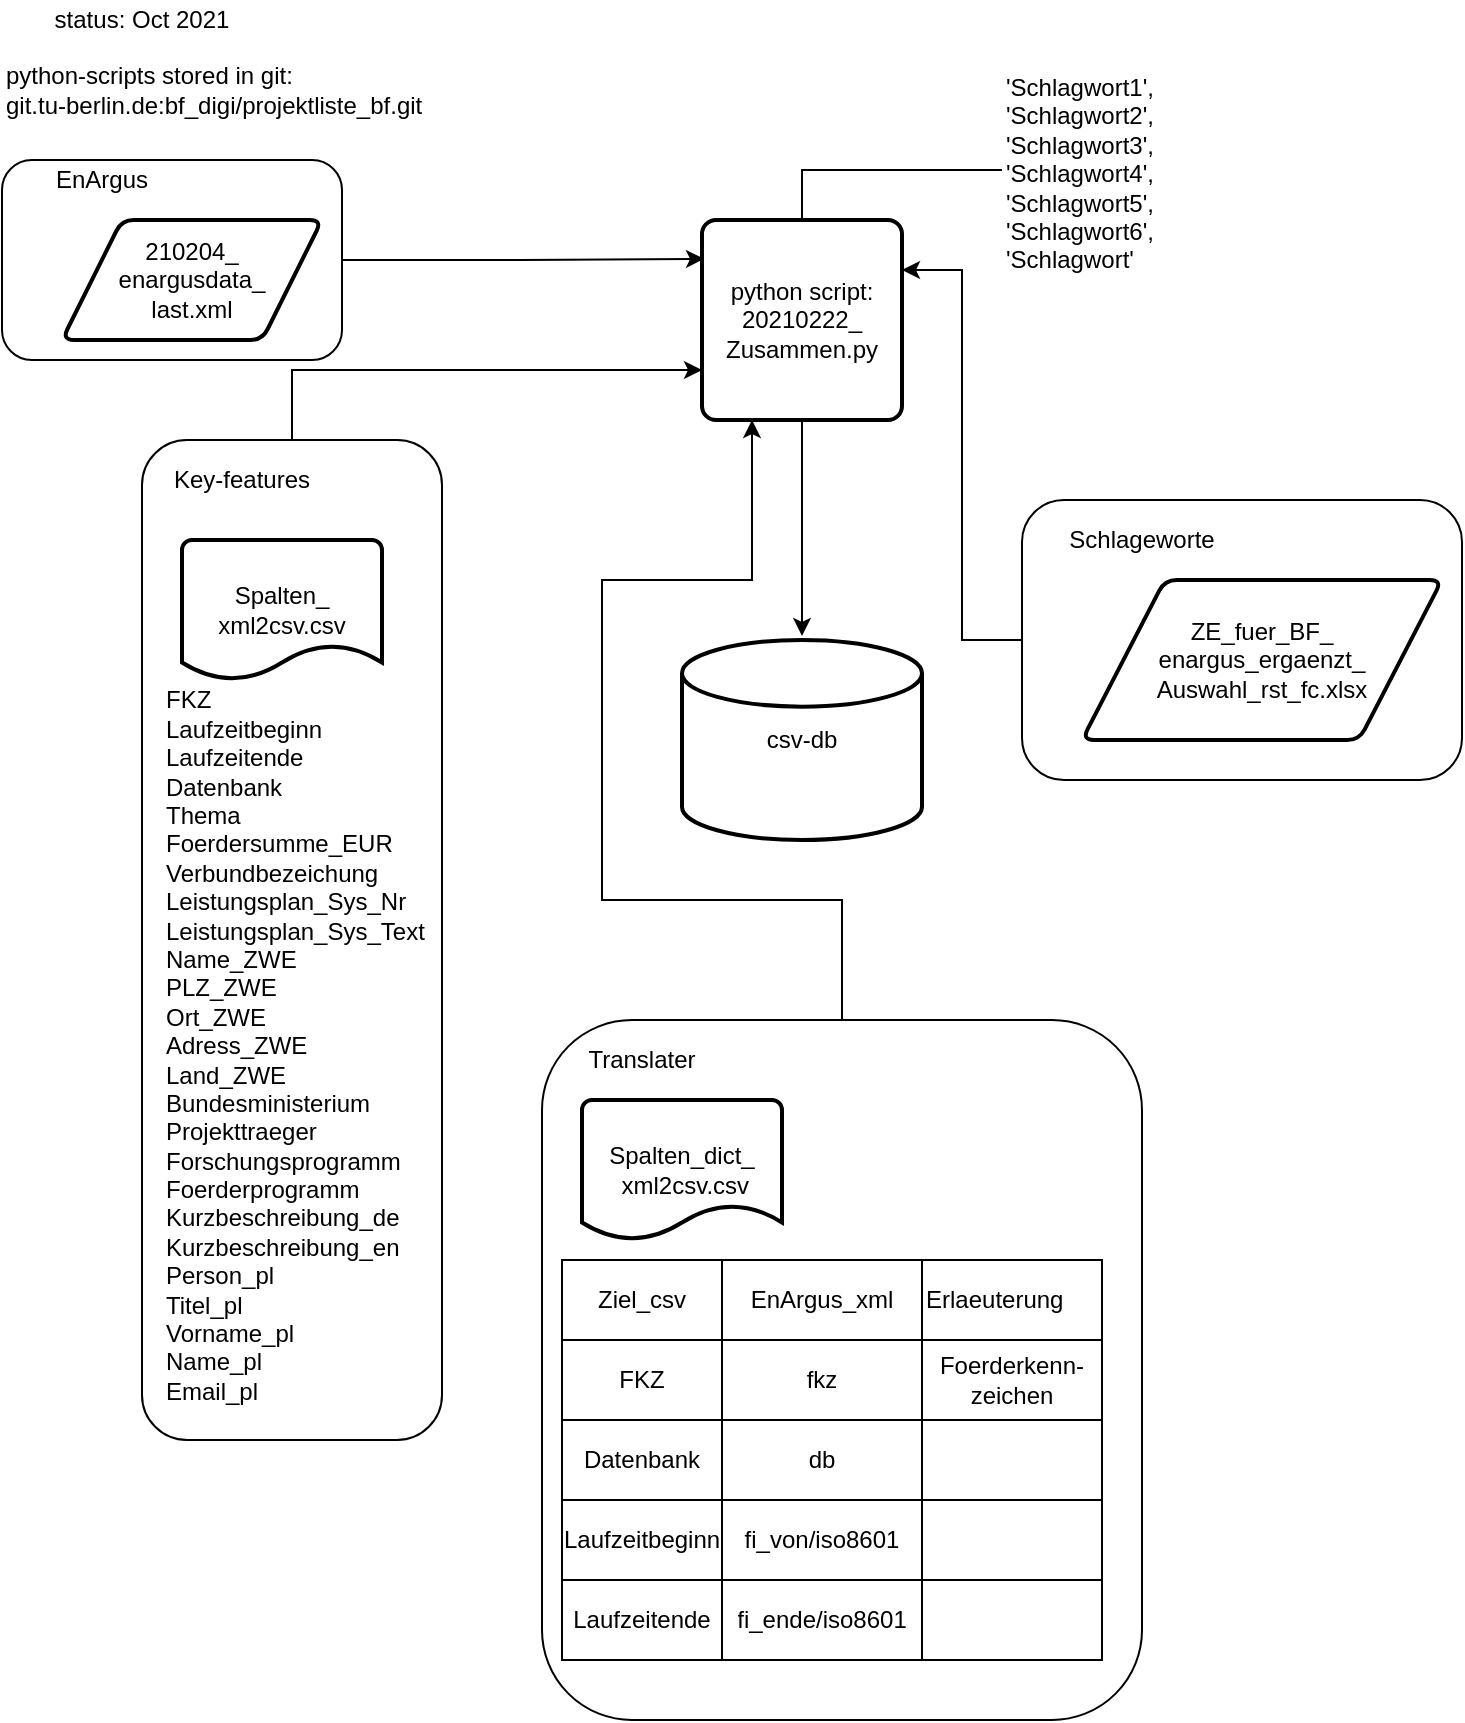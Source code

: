 <mxfile version="14.6.13" type="device" pages="2"><diagram id="C5RBs43oDa-KdzZeNtuy" name="csv-db"><mxGraphModel dx="1673" dy="992" grid="1" gridSize="10" guides="1" tooltips="1" connect="1" arrows="1" fold="1" page="1" pageScale="1" pageWidth="827" pageHeight="1169" math="0" shadow="0"><root><mxCell id="WIyWlLk6GJQsqaUBKTNV-0"/><mxCell id="WIyWlLk6GJQsqaUBKTNV-1" parent="WIyWlLk6GJQsqaUBKTNV-0"/><mxCell id="pImW_MaAxfmU6YB3RhoX-46" style="edgeStyle=orthogonalEdgeStyle;rounded=0;orthogonalLoop=1;jettySize=auto;html=1;exitX=1;exitY=0.5;exitDx=0;exitDy=0;entryX=0.01;entryY=0.194;entryDx=0;entryDy=0;entryPerimeter=0;" edge="1" parent="WIyWlLk6GJQsqaUBKTNV-1" source="pImW_MaAxfmU6YB3RhoX-44" target="pImW_MaAxfmU6YB3RhoX-5"><mxGeometry relative="1" as="geometry"/></mxCell><mxCell id="pImW_MaAxfmU6YB3RhoX-44" value="" style="rounded=1;whiteSpace=wrap;html=1;" vertex="1" parent="WIyWlLk6GJQsqaUBKTNV-1"><mxGeometry x="10" y="90" width="170" height="100" as="geometry"/></mxCell><mxCell id="pImW_MaAxfmU6YB3RhoX-9" value="" style="rounded=1;whiteSpace=wrap;html=1;" vertex="1" parent="WIyWlLk6GJQsqaUBKTNV-1"><mxGeometry x="80" y="230" width="150" height="500" as="geometry"/></mxCell><mxCell id="pImW_MaAxfmU6YB3RhoX-0" value="csv-db" style="strokeWidth=2;html=1;shape=mxgraph.flowchart.database;whiteSpace=wrap;" vertex="1" parent="WIyWlLk6GJQsqaUBKTNV-1"><mxGeometry x="350" y="330" width="120" height="100" as="geometry"/></mxCell><mxCell id="pImW_MaAxfmU6YB3RhoX-1" value="210204_ &lt;br&gt;enargusdata_&lt;br&gt;last.xml" style="shape=parallelogram;html=1;strokeWidth=2;perimeter=parallelogramPerimeter;whiteSpace=wrap;rounded=1;arcSize=12;size=0.23;" vertex="1" parent="WIyWlLk6GJQsqaUBKTNV-1"><mxGeometry x="40" y="120" width="130" height="60" as="geometry"/></mxCell><mxCell id="pImW_MaAxfmU6YB3RhoX-4" value="status: Oct 2021" style="text;html=1;strokeColor=none;fillColor=none;align=center;verticalAlign=middle;whiteSpace=wrap;rounded=0;" vertex="1" parent="WIyWlLk6GJQsqaUBKTNV-1"><mxGeometry x="30" y="10" width="100" height="20" as="geometry"/></mxCell><mxCell id="pImW_MaAxfmU6YB3RhoX-6" style="edgeStyle=orthogonalEdgeStyle;rounded=0;orthogonalLoop=1;jettySize=auto;html=1;exitX=0.5;exitY=1;exitDx=0;exitDy=0;" edge="1" parent="WIyWlLk6GJQsqaUBKTNV-1" source="pImW_MaAxfmU6YB3RhoX-5"><mxGeometry relative="1" as="geometry"><mxPoint x="410" y="328" as="targetPoint"/></mxGeometry></mxCell><mxCell id="pImW_MaAxfmU6YB3RhoX-5" value="python script: 20210222_ Zusammen.py" style="rounded=1;whiteSpace=wrap;html=1;absoluteArcSize=1;arcSize=14;strokeWidth=2;" vertex="1" parent="WIyWlLk6GJQsqaUBKTNV-1"><mxGeometry x="360" y="120" width="100" height="100" as="geometry"/></mxCell><mxCell id="pImW_MaAxfmU6YB3RhoX-7" value="&lt;div&gt;FKZ&lt;/div&gt;&lt;div&gt;Laufzeitbeginn&lt;/div&gt;&lt;div&gt;Laufzeitende&lt;/div&gt;&lt;div&gt;Datenbank&lt;/div&gt;&lt;div&gt;Thema&lt;/div&gt;&lt;div&gt;Foerdersumme_EUR&lt;/div&gt;&lt;div&gt;Verbundbezeichung&lt;/div&gt;&lt;div&gt;Leistungsplan_Sys_Nr&lt;/div&gt;&lt;div&gt;Leistungsplan_Sys_Text&lt;/div&gt;&lt;div&gt;Name_ZWE&lt;/div&gt;&lt;div&gt;PLZ_ZWE&lt;/div&gt;&lt;div&gt;Ort_ZWE&lt;/div&gt;&lt;div&gt;Adress_ZWE&lt;/div&gt;&lt;div&gt;Land_ZWE&lt;/div&gt;&lt;div&gt;Bundesministerium&lt;/div&gt;&lt;div&gt;Projekttraeger&lt;/div&gt;&lt;div&gt;Forschungsprogramm&lt;/div&gt;&lt;div&gt;Foerderprogramm&lt;/div&gt;&lt;div&gt;Kurzbeschreibung_de&lt;/div&gt;&lt;div&gt;Kurzbeschreibung_en&lt;/div&gt;&lt;div&gt;Person_pl&lt;/div&gt;&lt;div&gt;Titel_pl&lt;/div&gt;&lt;div&gt;Vorname_pl&lt;/div&gt;&lt;div&gt;Name_pl&lt;/div&gt;&lt;div&gt;Email_pl&lt;/div&gt;&lt;div&gt;&lt;br&gt;&lt;/div&gt;" style="text;html=1;strokeColor=none;fillColor=none;align=left;verticalAlign=middle;whiteSpace=wrap;rounded=0;" vertex="1" parent="WIyWlLk6GJQsqaUBKTNV-1"><mxGeometry x="90" y="350" width="140" height="380" as="geometry"/></mxCell><mxCell id="pImW_MaAxfmU6YB3RhoX-8" value="python-scripts stored in git: &lt;br&gt;git.tu-berlin.de:bf_digi/projektliste_bf.git&amp;nbsp;" style="text;html=1;align=left;verticalAlign=middle;resizable=0;points=[];autosize=1;strokeColor=none;" vertex="1" parent="WIyWlLk6GJQsqaUBKTNV-1"><mxGeometry x="10" y="40" width="230" height="30" as="geometry"/></mxCell><mxCell id="pImW_MaAxfmU6YB3RhoX-10" style="edgeStyle=orthogonalEdgeStyle;rounded=0;orthogonalLoop=1;jettySize=auto;html=1;exitX=0.5;exitY=0;exitDx=0;exitDy=0;entryX=0;entryY=0.75;entryDx=0;entryDy=0;" edge="1" parent="WIyWlLk6GJQsqaUBKTNV-1" source="pImW_MaAxfmU6YB3RhoX-9" target="pImW_MaAxfmU6YB3RhoX-5"><mxGeometry relative="1" as="geometry"/></mxCell><mxCell id="pImW_MaAxfmU6YB3RhoX-11" value="Key-features" style="text;html=1;strokeColor=none;fillColor=none;align=center;verticalAlign=middle;whiteSpace=wrap;rounded=0;" vertex="1" parent="WIyWlLk6GJQsqaUBKTNV-1"><mxGeometry x="90" y="240" width="80" height="20" as="geometry"/></mxCell><mxCell id="pImW_MaAxfmU6YB3RhoX-42" style="edgeStyle=orthogonalEdgeStyle;rounded=0;orthogonalLoop=1;jettySize=auto;html=1;exitX=0.5;exitY=0;exitDx=0;exitDy=0;entryX=0.25;entryY=1;entryDx=0;entryDy=0;" edge="1" parent="WIyWlLk6GJQsqaUBKTNV-1" source="pImW_MaAxfmU6YB3RhoX-13" target="pImW_MaAxfmU6YB3RhoX-5"><mxGeometry relative="1" as="geometry"><Array as="points"><mxPoint x="430" y="460"/><mxPoint x="310" y="460"/><mxPoint x="310" y="300"/><mxPoint x="385" y="300"/></Array></mxGeometry></mxCell><mxCell id="pImW_MaAxfmU6YB3RhoX-13" value="" style="rounded=1;whiteSpace=wrap;html=1;" vertex="1" parent="WIyWlLk6GJQsqaUBKTNV-1"><mxGeometry x="280" y="520" width="300" height="350" as="geometry"/></mxCell><mxCell id="pImW_MaAxfmU6YB3RhoX-15" value="Translater" style="text;html=1;strokeColor=none;fillColor=none;align=center;verticalAlign=middle;whiteSpace=wrap;rounded=0;" vertex="1" parent="WIyWlLk6GJQsqaUBKTNV-1"><mxGeometry x="290" y="530" width="80" height="20" as="geometry"/></mxCell><mxCell id="pImW_MaAxfmU6YB3RhoX-17" value="" style="shape=table;html=1;whiteSpace=wrap;startSize=0;container=1;collapsible=0;childLayout=tableLayout;" vertex="1" parent="WIyWlLk6GJQsqaUBKTNV-1"><mxGeometry x="290" y="640" width="270" height="200" as="geometry"/></mxCell><mxCell id="pImW_MaAxfmU6YB3RhoX-18" value="" style="shape=partialRectangle;html=1;whiteSpace=wrap;collapsible=0;dropTarget=0;pointerEvents=0;fillColor=none;top=0;left=0;bottom=0;right=0;points=[[0,0.5],[1,0.5]];portConstraint=eastwest;" vertex="1" parent="pImW_MaAxfmU6YB3RhoX-17"><mxGeometry width="270" height="40" as="geometry"/></mxCell><mxCell id="pImW_MaAxfmU6YB3RhoX-19" value="Ziel_csv" style="shape=partialRectangle;html=1;whiteSpace=wrap;connectable=0;overflow=hidden;fillColor=none;top=0;left=0;bottom=0;right=0;" vertex="1" parent="pImW_MaAxfmU6YB3RhoX-18"><mxGeometry width="80" height="40" as="geometry"/></mxCell><mxCell id="pImW_MaAxfmU6YB3RhoX-20" value="EnArgus_xml" style="shape=partialRectangle;html=1;whiteSpace=wrap;connectable=0;overflow=hidden;fillColor=none;top=0;left=0;bottom=0;right=0;" vertex="1" parent="pImW_MaAxfmU6YB3RhoX-18"><mxGeometry x="80" width="100" height="40" as="geometry"/></mxCell><mxCell id="pImW_MaAxfmU6YB3RhoX-21" value="&lt;table cellspacing=&quot;0&quot; border=&quot;0&quot; style=&quot;font-family: &amp;#34;liberation sans&amp;#34;&quot;&gt;&lt;colgroup width=&quot;318&quot;&gt;&lt;/colgroup&gt;&lt;tbody&gt;&lt;tr&gt;&lt;td height=&quot;17&quot; align=&quot;left&quot;&gt;&lt;font style=&quot;font-size: 12px&quot;&gt;Erlaeuterung&lt;/font&gt;&lt;/td&gt;&lt;/tr&gt;&lt;/tbody&gt;&lt;/table&gt;" style="shape=partialRectangle;html=1;whiteSpace=wrap;connectable=0;overflow=hidden;fillColor=none;top=0;left=0;bottom=0;right=0;" vertex="1" parent="pImW_MaAxfmU6YB3RhoX-18"><mxGeometry x="180" width="90" height="40" as="geometry"/></mxCell><mxCell id="pImW_MaAxfmU6YB3RhoX-23" value="" style="shape=partialRectangle;html=1;whiteSpace=wrap;collapsible=0;dropTarget=0;pointerEvents=0;fillColor=none;top=0;left=0;bottom=0;right=0;points=[[0,0.5],[1,0.5]];portConstraint=eastwest;" vertex="1" parent="pImW_MaAxfmU6YB3RhoX-17"><mxGeometry y="40" width="270" height="40" as="geometry"/></mxCell><mxCell id="pImW_MaAxfmU6YB3RhoX-24" value="FKZ" style="shape=partialRectangle;html=1;whiteSpace=wrap;connectable=0;overflow=hidden;fillColor=none;top=0;left=0;bottom=0;right=0;" vertex="1" parent="pImW_MaAxfmU6YB3RhoX-23"><mxGeometry width="80" height="40" as="geometry"/></mxCell><mxCell id="pImW_MaAxfmU6YB3RhoX-25" value="fkz" style="shape=partialRectangle;html=1;whiteSpace=wrap;connectable=0;overflow=hidden;fillColor=none;top=0;left=0;bottom=0;right=0;" vertex="1" parent="pImW_MaAxfmU6YB3RhoX-23"><mxGeometry x="80" width="100" height="40" as="geometry"/></mxCell><mxCell id="pImW_MaAxfmU6YB3RhoX-26" value="Foerderkenn-zeichen" style="shape=partialRectangle;html=1;whiteSpace=wrap;connectable=0;overflow=hidden;fillColor=none;top=0;left=0;bottom=0;right=0;" vertex="1" parent="pImW_MaAxfmU6YB3RhoX-23"><mxGeometry x="180" width="90" height="40" as="geometry"/></mxCell><mxCell id="pImW_MaAxfmU6YB3RhoX-28" value="" style="shape=partialRectangle;html=1;whiteSpace=wrap;collapsible=0;dropTarget=0;pointerEvents=0;fillColor=none;top=0;left=0;bottom=0;right=0;points=[[0,0.5],[1,0.5]];portConstraint=eastwest;" vertex="1" parent="pImW_MaAxfmU6YB3RhoX-17"><mxGeometry y="80" width="270" height="40" as="geometry"/></mxCell><mxCell id="pImW_MaAxfmU6YB3RhoX-29" value="Datenbank" style="shape=partialRectangle;html=1;whiteSpace=wrap;connectable=0;overflow=hidden;fillColor=none;top=0;left=0;bottom=0;right=0;" vertex="1" parent="pImW_MaAxfmU6YB3RhoX-28"><mxGeometry width="80" height="40" as="geometry"/></mxCell><mxCell id="pImW_MaAxfmU6YB3RhoX-30" value="db" style="shape=partialRectangle;html=1;whiteSpace=wrap;connectable=0;overflow=hidden;fillColor=none;top=0;left=0;bottom=0;right=0;" vertex="1" parent="pImW_MaAxfmU6YB3RhoX-28"><mxGeometry x="80" width="100" height="40" as="geometry"/></mxCell><mxCell id="pImW_MaAxfmU6YB3RhoX-31" value="" style="shape=partialRectangle;html=1;whiteSpace=wrap;connectable=0;overflow=hidden;fillColor=none;top=0;left=0;bottom=0;right=0;" vertex="1" parent="pImW_MaAxfmU6YB3RhoX-28"><mxGeometry x="180" width="90" height="40" as="geometry"/></mxCell><mxCell id="pImW_MaAxfmU6YB3RhoX-33" value="" style="shape=partialRectangle;html=1;whiteSpace=wrap;collapsible=0;dropTarget=0;pointerEvents=0;fillColor=none;top=0;left=0;bottom=0;right=0;points=[[0,0.5],[1,0.5]];portConstraint=eastwest;" vertex="1" parent="pImW_MaAxfmU6YB3RhoX-17"><mxGeometry y="120" width="270" height="40" as="geometry"/></mxCell><mxCell id="pImW_MaAxfmU6YB3RhoX-34" value="Laufzeitbeginn" style="shape=partialRectangle;html=1;whiteSpace=wrap;connectable=0;overflow=hidden;fillColor=none;top=0;left=0;bottom=0;right=0;" vertex="1" parent="pImW_MaAxfmU6YB3RhoX-33"><mxGeometry width="80" height="40" as="geometry"/></mxCell><mxCell id="pImW_MaAxfmU6YB3RhoX-35" value="fi_von/iso8601" style="shape=partialRectangle;html=1;whiteSpace=wrap;connectable=0;overflow=hidden;fillColor=none;top=0;left=0;bottom=0;right=0;" vertex="1" parent="pImW_MaAxfmU6YB3RhoX-33"><mxGeometry x="80" width="100" height="40" as="geometry"/></mxCell><mxCell id="pImW_MaAxfmU6YB3RhoX-36" value="" style="shape=partialRectangle;html=1;whiteSpace=wrap;connectable=0;overflow=hidden;fillColor=none;top=0;left=0;bottom=0;right=0;" vertex="1" parent="pImW_MaAxfmU6YB3RhoX-33"><mxGeometry x="180" width="90" height="40" as="geometry"/></mxCell><mxCell id="pImW_MaAxfmU6YB3RhoX-38" style="shape=partialRectangle;html=1;whiteSpace=wrap;collapsible=0;dropTarget=0;pointerEvents=0;fillColor=none;top=0;left=0;bottom=0;right=0;points=[[0,0.5],[1,0.5]];portConstraint=eastwest;" vertex="1" parent="pImW_MaAxfmU6YB3RhoX-17"><mxGeometry y="160" width="270" height="40" as="geometry"/></mxCell><mxCell id="pImW_MaAxfmU6YB3RhoX-39" value="Laufzeitende" style="shape=partialRectangle;html=1;whiteSpace=wrap;connectable=0;overflow=hidden;fillColor=none;top=0;left=0;bottom=0;right=0;" vertex="1" parent="pImW_MaAxfmU6YB3RhoX-38"><mxGeometry width="80" height="40" as="geometry"/></mxCell><mxCell id="pImW_MaAxfmU6YB3RhoX-40" value="fi_ende/iso8601" style="shape=partialRectangle;html=1;whiteSpace=wrap;connectable=0;overflow=hidden;fillColor=none;top=0;left=0;bottom=0;right=0;" vertex="1" parent="pImW_MaAxfmU6YB3RhoX-38"><mxGeometry x="80" width="100" height="40" as="geometry"/></mxCell><mxCell id="pImW_MaAxfmU6YB3RhoX-41" style="shape=partialRectangle;html=1;whiteSpace=wrap;connectable=0;overflow=hidden;fillColor=none;top=0;left=0;bottom=0;right=0;" vertex="1" parent="pImW_MaAxfmU6YB3RhoX-38"><mxGeometry x="180" width="90" height="40" as="geometry"/></mxCell><mxCell id="pImW_MaAxfmU6YB3RhoX-45" value="EnArgus" style="text;html=1;strokeColor=none;fillColor=none;align=center;verticalAlign=middle;whiteSpace=wrap;rounded=0;" vertex="1" parent="WIyWlLk6GJQsqaUBKTNV-1"><mxGeometry x="20" y="90" width="80" height="20" as="geometry"/></mxCell><mxCell id="pImW_MaAxfmU6YB3RhoX-50" style="edgeStyle=orthogonalEdgeStyle;rounded=0;orthogonalLoop=1;jettySize=auto;html=1;entryX=1;entryY=0.25;entryDx=0;entryDy=0;exitX=0;exitY=0.5;exitDx=0;exitDy=0;" edge="1" parent="WIyWlLk6GJQsqaUBKTNV-1" source="pImW_MaAxfmU6YB3RhoX-47" target="pImW_MaAxfmU6YB3RhoX-5"><mxGeometry relative="1" as="geometry"><mxPoint x="516" y="330" as="sourcePoint"/></mxGeometry></mxCell><mxCell id="pImW_MaAxfmU6YB3RhoX-47" value="" style="rounded=1;whiteSpace=wrap;html=1;" vertex="1" parent="WIyWlLk6GJQsqaUBKTNV-1"><mxGeometry x="520" y="260" width="220" height="140" as="geometry"/></mxCell><mxCell id="pImW_MaAxfmU6YB3RhoX-48" value="ZE_fuer_BF_&lt;br&gt;enargus_ergaenzt_&lt;br&gt;Auswahl_rst_fc.xlsx" style="shape=parallelogram;html=1;strokeWidth=2;perimeter=parallelogramPerimeter;whiteSpace=wrap;rounded=1;arcSize=12;size=0.23;" vertex="1" parent="WIyWlLk6GJQsqaUBKTNV-1"><mxGeometry x="550" y="300" width="180" height="80" as="geometry"/></mxCell><mxCell id="pImW_MaAxfmU6YB3RhoX-49" value="Schlageworte" style="text;html=1;strokeColor=none;fillColor=none;align=center;verticalAlign=middle;whiteSpace=wrap;rounded=0;" vertex="1" parent="WIyWlLk6GJQsqaUBKTNV-1"><mxGeometry x="540" y="270" width="80" height="20" as="geometry"/></mxCell><mxCell id="pImW_MaAxfmU6YB3RhoX-51" value="&lt;span&gt;Spalten_ xml2csv.csv&lt;/span&gt;" style="strokeWidth=2;html=1;shape=mxgraph.flowchart.document2;whiteSpace=wrap;size=0.25;" vertex="1" parent="WIyWlLk6GJQsqaUBKTNV-1"><mxGeometry x="100" y="280" width="100" height="70" as="geometry"/></mxCell><mxCell id="pImW_MaAxfmU6YB3RhoX-55" style="edgeStyle=orthogonalEdgeStyle;rounded=0;orthogonalLoop=1;jettySize=auto;html=1;entryX=0.5;entryY=0;entryDx=0;entryDy=0;endArrow=none;endFill=0;" edge="1" parent="WIyWlLk6GJQsqaUBKTNV-1" source="pImW_MaAxfmU6YB3RhoX-52" target="pImW_MaAxfmU6YB3RhoX-5"><mxGeometry relative="1" as="geometry"/></mxCell><mxCell id="pImW_MaAxfmU6YB3RhoX-52" value="'Schlagwort1', 'Schlagwort2', 'Schlagwort3', 'Schlagwort4',&lt;br&gt;'Schlagwort5', 'Schlagwort6', 'Schlagwort'" style="text;whiteSpace=wrap;html=1;align=left;" vertex="1" parent="WIyWlLk6GJQsqaUBKTNV-1"><mxGeometry x="510" y="40" width="80" height="110" as="geometry"/></mxCell><mxCell id="pImW_MaAxfmU6YB3RhoX-56" value="Spalten_dict_&lt;br&gt;&amp;nbsp;xml2csv.csv" style="strokeWidth=2;html=1;shape=mxgraph.flowchart.document2;whiteSpace=wrap;size=0.25;" vertex="1" parent="WIyWlLk6GJQsqaUBKTNV-1"><mxGeometry x="300" y="560" width="100" height="70" as="geometry"/></mxCell></root></mxGraphModel></diagram><diagram name="postgreSQL_projected" id="cHUC4dEwtpoNETkzro0J"><mxGraphModel dx="2370" dy="1405" grid="1" gridSize="10" guides="1" tooltips="1" connect="1" arrows="1" fold="1" page="1" pageScale="1" pageWidth="827" pageHeight="1169" math="0" shadow="0"><root><mxCell id="FuvcScvXFGdWfQmv1VbF-0"/><mxCell id="FuvcScvXFGdWfQmv1VbF-1" parent="FuvcScvXFGdWfQmv1VbF-0"/><mxCell id="sTRhatD3fCXuA069SRcl-20" value="" style="rounded=1;whiteSpace=wrap;html=1;" vertex="1" parent="FuvcScvXFGdWfQmv1VbF-1"><mxGeometry x="20" y="890" width="550" height="610" as="geometry"/></mxCell><mxCell id="sTRhatD3fCXuA069SRcl-18" value="" style="rounded=1;whiteSpace=wrap;html=1;" vertex="1" parent="FuvcScvXFGdWfQmv1VbF-1"><mxGeometry x="587" y="110" width="230" height="490" as="geometry"/></mxCell><mxCell id="sTRhatD3fCXuA069SRcl-10" value="" style="rounded=1;whiteSpace=wrap;html=1;" vertex="1" parent="FuvcScvXFGdWfQmv1VbF-1"><mxGeometry x="20" y="50" width="510" height="770" as="geometry"/></mxCell><mxCell id="MOa5EkenyOagr-rxdLVi-2" value="" style="rounded=1;whiteSpace=wrap;html=1;" vertex="1" parent="FuvcScvXFGdWfQmv1VbF-1"><mxGeometry x="597" y="290" width="200" height="280" as="geometry"/></mxCell><mxCell id="FuvcScvXFGdWfQmv1VbF-5" value="postgres-db" style="strokeWidth=2;html=1;shape=mxgraph.flowchart.database;whiteSpace=wrap;" vertex="1" parent="FuvcScvXFGdWfQmv1VbF-1"><mxGeometry x="637" y="450" width="120" height="100" as="geometry"/></mxCell><mxCell id="FuvcScvXFGdWfQmv1VbF-7" value="status:&amp;nbsp; projected" style="text;html=1;strokeColor=none;fillColor=none;align=center;verticalAlign=middle;whiteSpace=wrap;rounded=0;" vertex="1" parent="FuvcScvXFGdWfQmv1VbF-1"><mxGeometry x="30" y="10" width="100" height="20" as="geometry"/></mxCell><mxCell id="sTRhatD3fCXuA069SRcl-14" style="edgeStyle=orthogonalEdgeStyle;rounded=0;orthogonalLoop=1;jettySize=auto;html=1;exitX=0.5;exitY=0;exitDx=0;exitDy=0;entryX=0.6;entryY=1.01;entryDx=0;entryDy=0;entryPerimeter=0;endArrow=classic;endFill=1;" edge="1" parent="FuvcScvXFGdWfQmv1VbF-1" source="FuvcScvXFGdWfQmv1VbF-15" target="MOa5EkenyOagr-rxdLVi-10"><mxGeometry relative="1" as="geometry"/></mxCell><mxCell id="FuvcScvXFGdWfQmv1VbF-15" value="" style="rounded=1;whiteSpace=wrap;html=1;" vertex="1" parent="FuvcScvXFGdWfQmv1VbF-1"><mxGeometry x="200" y="280" width="300" height="390" as="geometry"/></mxCell><mxCell id="FuvcScvXFGdWfQmv1VbF-16" value="translater" style="text;html=1;strokeColor=none;fillColor=none;align=center;verticalAlign=middle;whiteSpace=wrap;rounded=0;" vertex="1" parent="FuvcScvXFGdWfQmv1VbF-1"><mxGeometry x="210" y="290" width="80" height="20" as="geometry"/></mxCell><mxCell id="FuvcScvXFGdWfQmv1VbF-17" value="" style="shape=table;html=1;whiteSpace=wrap;startSize=0;container=1;collapsible=0;childLayout=tableLayout;" vertex="1" parent="FuvcScvXFGdWfQmv1VbF-1"><mxGeometry x="210" y="400" width="270" height="240" as="geometry"/></mxCell><mxCell id="FuvcScvXFGdWfQmv1VbF-18" value="" style="shape=partialRectangle;html=1;whiteSpace=wrap;collapsible=0;dropTarget=0;pointerEvents=0;fillColor=none;top=0;left=0;bottom=0;right=0;points=[[0,0.5],[1,0.5]];portConstraint=eastwest;" vertex="1" parent="FuvcScvXFGdWfQmv1VbF-17"><mxGeometry width="270" height="40" as="geometry"/></mxCell><mxCell id="FuvcScvXFGdWfQmv1VbF-19" value="results_csv" style="shape=partialRectangle;html=1;whiteSpace=wrap;connectable=0;overflow=hidden;fillColor=none;top=0;left=0;bottom=0;right=0;" vertex="1" parent="FuvcScvXFGdWfQmv1VbF-18"><mxGeometry width="80" height="40" as="geometry"/></mxCell><mxCell id="FuvcScvXFGdWfQmv1VbF-20" value="EnArgus_xml" style="shape=partialRectangle;html=1;whiteSpace=wrap;connectable=0;overflow=hidden;fillColor=none;top=0;left=0;bottom=0;right=0;" vertex="1" parent="FuvcScvXFGdWfQmv1VbF-18"><mxGeometry x="80" width="100" height="40" as="geometry"/></mxCell><mxCell id="FuvcScvXFGdWfQmv1VbF-21" value="&lt;table cellspacing=&quot;0&quot; border=&quot;0&quot; style=&quot;font-family: &amp;#34;liberation sans&amp;#34;&quot;&gt;&lt;colgroup width=&quot;318&quot;&gt;&lt;/colgroup&gt;&lt;tbody&gt;&lt;tr&gt;&lt;td height=&quot;17&quot; align=&quot;left&quot;&gt;&lt;font style=&quot;font-size: 12px&quot;&gt;Erlaeuterung&lt;/font&gt;&lt;/td&gt;&lt;/tr&gt;&lt;/tbody&gt;&lt;/table&gt;" style="shape=partialRectangle;html=1;whiteSpace=wrap;connectable=0;overflow=hidden;fillColor=none;top=0;left=0;bottom=0;right=0;" vertex="1" parent="FuvcScvXFGdWfQmv1VbF-18"><mxGeometry x="180" width="90" height="40" as="geometry"/></mxCell><mxCell id="FuvcScvXFGdWfQmv1VbF-22" value="" style="shape=partialRectangle;html=1;whiteSpace=wrap;collapsible=0;dropTarget=0;pointerEvents=0;fillColor=none;top=0;left=0;bottom=0;right=0;points=[[0,0.5],[1,0.5]];portConstraint=eastwest;" vertex="1" parent="FuvcScvXFGdWfQmv1VbF-17"><mxGeometry y="40" width="270" height="40" as="geometry"/></mxCell><mxCell id="FuvcScvXFGdWfQmv1VbF-23" value="FKZ" style="shape=partialRectangle;html=1;whiteSpace=wrap;connectable=0;overflow=hidden;fillColor=none;top=0;left=0;bottom=0;right=0;" vertex="1" parent="FuvcScvXFGdWfQmv1VbF-22"><mxGeometry width="80" height="40" as="geometry"/></mxCell><mxCell id="FuvcScvXFGdWfQmv1VbF-24" value="fkz" style="shape=partialRectangle;html=1;whiteSpace=wrap;connectable=0;overflow=hidden;fillColor=none;top=0;left=0;bottom=0;right=0;" vertex="1" parent="FuvcScvXFGdWfQmv1VbF-22"><mxGeometry x="80" width="100" height="40" as="geometry"/></mxCell><mxCell id="FuvcScvXFGdWfQmv1VbF-25" value="Foerderkenn-zeichen" style="shape=partialRectangle;html=1;whiteSpace=wrap;connectable=0;overflow=hidden;fillColor=none;top=0;left=0;bottom=0;right=0;" vertex="1" parent="FuvcScvXFGdWfQmv1VbF-22"><mxGeometry x="180" width="90" height="40" as="geometry"/></mxCell><mxCell id="FuvcScvXFGdWfQmv1VbF-26" value="" style="shape=partialRectangle;html=1;whiteSpace=wrap;collapsible=0;dropTarget=0;pointerEvents=0;fillColor=none;top=0;left=0;bottom=0;right=0;points=[[0,0.5],[1,0.5]];portConstraint=eastwest;" vertex="1" parent="FuvcScvXFGdWfQmv1VbF-17"><mxGeometry y="80" width="270" height="40" as="geometry"/></mxCell><mxCell id="FuvcScvXFGdWfQmv1VbF-27" value="Datenbank" style="shape=partialRectangle;html=1;whiteSpace=wrap;connectable=0;overflow=hidden;fillColor=none;top=0;left=0;bottom=0;right=0;" vertex="1" parent="FuvcScvXFGdWfQmv1VbF-26"><mxGeometry width="80" height="40" as="geometry"/></mxCell><mxCell id="FuvcScvXFGdWfQmv1VbF-28" value="db" style="shape=partialRectangle;html=1;whiteSpace=wrap;connectable=0;overflow=hidden;fillColor=none;top=0;left=0;bottom=0;right=0;" vertex="1" parent="FuvcScvXFGdWfQmv1VbF-26"><mxGeometry x="80" width="100" height="40" as="geometry"/></mxCell><mxCell id="FuvcScvXFGdWfQmv1VbF-29" value="" style="shape=partialRectangle;html=1;whiteSpace=wrap;connectable=0;overflow=hidden;fillColor=none;top=0;left=0;bottom=0;right=0;" vertex="1" parent="FuvcScvXFGdWfQmv1VbF-26"><mxGeometry x="180" width="90" height="40" as="geometry"/></mxCell><mxCell id="FuvcScvXFGdWfQmv1VbF-30" value="" style="shape=partialRectangle;html=1;whiteSpace=wrap;collapsible=0;dropTarget=0;pointerEvents=0;fillColor=none;top=0;left=0;bottom=0;right=0;points=[[0,0.5],[1,0.5]];portConstraint=eastwest;" vertex="1" parent="FuvcScvXFGdWfQmv1VbF-17"><mxGeometry y="120" width="270" height="40" as="geometry"/></mxCell><mxCell id="FuvcScvXFGdWfQmv1VbF-31" value="Laufzeitbeginn" style="shape=partialRectangle;html=1;whiteSpace=wrap;connectable=0;overflow=hidden;fillColor=none;top=0;left=0;bottom=0;right=0;" vertex="1" parent="FuvcScvXFGdWfQmv1VbF-30"><mxGeometry width="80" height="40" as="geometry"/></mxCell><mxCell id="FuvcScvXFGdWfQmv1VbF-32" value="fi_von/iso8601" style="shape=partialRectangle;html=1;whiteSpace=wrap;connectable=0;overflow=hidden;fillColor=none;top=0;left=0;bottom=0;right=0;" vertex="1" parent="FuvcScvXFGdWfQmv1VbF-30"><mxGeometry x="80" width="100" height="40" as="geometry"/></mxCell><mxCell id="FuvcScvXFGdWfQmv1VbF-33" value="" style="shape=partialRectangle;html=1;whiteSpace=wrap;connectable=0;overflow=hidden;fillColor=none;top=0;left=0;bottom=0;right=0;" vertex="1" parent="FuvcScvXFGdWfQmv1VbF-30"><mxGeometry x="180" width="90" height="40" as="geometry"/></mxCell><mxCell id="FuvcScvXFGdWfQmv1VbF-34" style="shape=partialRectangle;html=1;whiteSpace=wrap;collapsible=0;dropTarget=0;pointerEvents=0;fillColor=none;top=0;left=0;bottom=0;right=0;points=[[0,0.5],[1,0.5]];portConstraint=eastwest;" vertex="1" parent="FuvcScvXFGdWfQmv1VbF-17"><mxGeometry y="160" width="270" height="40" as="geometry"/></mxCell><mxCell id="FuvcScvXFGdWfQmv1VbF-35" value="Laufzeitende" style="shape=partialRectangle;html=1;whiteSpace=wrap;connectable=0;overflow=hidden;fillColor=none;top=0;left=0;bottom=0;right=0;" vertex="1" parent="FuvcScvXFGdWfQmv1VbF-34"><mxGeometry width="80" height="40" as="geometry"/></mxCell><mxCell id="FuvcScvXFGdWfQmv1VbF-36" value="fi_ende/iso8601" style="shape=partialRectangle;html=1;whiteSpace=wrap;connectable=0;overflow=hidden;fillColor=none;top=0;left=0;bottom=0;right=0;" vertex="1" parent="FuvcScvXFGdWfQmv1VbF-34"><mxGeometry x="80" width="100" height="40" as="geometry"/></mxCell><mxCell id="FuvcScvXFGdWfQmv1VbF-37" style="shape=partialRectangle;html=1;whiteSpace=wrap;connectable=0;overflow=hidden;fillColor=none;top=0;left=0;bottom=0;right=0;" vertex="1" parent="FuvcScvXFGdWfQmv1VbF-34"><mxGeometry x="180" width="90" height="40" as="geometry"/></mxCell><mxCell id="sTRhatD3fCXuA069SRcl-68" style="shape=partialRectangle;html=1;whiteSpace=wrap;collapsible=0;dropTarget=0;pointerEvents=0;fillColor=none;top=0;left=0;bottom=0;right=0;points=[[0,0.5],[1,0.5]];portConstraint=eastwest;" vertex="1" parent="FuvcScvXFGdWfQmv1VbF-17"><mxGeometry y="200" width="270" height="40" as="geometry"/></mxCell><mxCell id="sTRhatD3fCXuA069SRcl-69" value="..." style="shape=partialRectangle;html=1;whiteSpace=wrap;connectable=0;overflow=hidden;fillColor=none;top=0;left=0;bottom=0;right=0;" vertex="1" parent="sTRhatD3fCXuA069SRcl-68"><mxGeometry width="80" height="40" as="geometry"/></mxCell><mxCell id="sTRhatD3fCXuA069SRcl-70" value="..." style="shape=partialRectangle;html=1;whiteSpace=wrap;connectable=0;overflow=hidden;fillColor=none;top=0;left=0;bottom=0;right=0;" vertex="1" parent="sTRhatD3fCXuA069SRcl-68"><mxGeometry x="80" width="100" height="40" as="geometry"/></mxCell><mxCell id="sTRhatD3fCXuA069SRcl-71" style="shape=partialRectangle;html=1;whiteSpace=wrap;connectable=0;overflow=hidden;fillColor=none;top=0;left=0;bottom=0;right=0;" vertex="1" parent="sTRhatD3fCXuA069SRcl-68"><mxGeometry x="180" width="90" height="40" as="geometry"/></mxCell><mxCell id="sTRhatD3fCXuA069SRcl-26" style="edgeStyle=orthogonalEdgeStyle;rounded=0;orthogonalLoop=1;jettySize=auto;html=1;exitX=1;exitY=0.5;exitDx=0;exitDy=0;entryX=0;entryY=0.25;entryDx=0;entryDy=0;endArrow=classic;endFill=1;" edge="1" parent="FuvcScvXFGdWfQmv1VbF-1" source="FuvcScvXFGdWfQmv1VbF-40" target="sTRhatD3fCXuA069SRcl-23"><mxGeometry relative="1" as="geometry"/></mxCell><mxCell id="FuvcScvXFGdWfQmv1VbF-40" value="" style="rounded=1;whiteSpace=wrap;html=1;" vertex="1" parent="FuvcScvXFGdWfQmv1VbF-1"><mxGeometry x="40" y="960" width="220" height="140" as="geometry"/></mxCell><mxCell id="FuvcScvXFGdWfQmv1VbF-41" value="ZE_fuer_BF_&lt;br&gt;enargus_ergaenzt_&lt;br&gt;Auswahl_rst_fc.xlsx" style="shape=parallelogram;html=1;strokeWidth=2;perimeter=parallelogramPerimeter;whiteSpace=wrap;rounded=1;arcSize=12;size=0.23;" vertex="1" parent="FuvcScvXFGdWfQmv1VbF-1"><mxGeometry x="70" y="1000" width="180" height="80" as="geometry"/></mxCell><mxCell id="FuvcScvXFGdWfQmv1VbF-42" value="Schlageworte" style="text;html=1;strokeColor=none;fillColor=none;align=center;verticalAlign=middle;whiteSpace=wrap;rounded=0;" vertex="1" parent="FuvcScvXFGdWfQmv1VbF-1"><mxGeometry x="60" y="970" width="80" height="20" as="geometry"/></mxCell><mxCell id="FuvcScvXFGdWfQmv1VbF-46" value="dict_&lt;br&gt;&amp;nbsp;EnArgus2csv.csv" style="strokeWidth=2;html=1;shape=mxgraph.flowchart.document2;whiteSpace=wrap;size=0.25;" vertex="1" parent="FuvcScvXFGdWfQmv1VbF-1"><mxGeometry x="220" y="320" width="100" height="70" as="geometry"/></mxCell><mxCell id="MOa5EkenyOagr-rxdLVi-1" style="edgeStyle=orthogonalEdgeStyle;rounded=0;orthogonalLoop=1;jettySize=auto;html=1;exitX=0.5;exitY=1;exitDx=0;exitDy=0;endArrow=classic;endFill=1;entryX=0.5;entryY=0;entryDx=0;entryDy=0;entryPerimeter=0;" edge="1" parent="FuvcScvXFGdWfQmv1VbF-1" source="MOa5EkenyOagr-rxdLVi-0" target="FuvcScvXFGdWfQmv1VbF-5"><mxGeometry relative="1" as="geometry"><mxPoint x="697" y="440" as="targetPoint"/></mxGeometry></mxCell><mxCell id="MOa5EkenyOagr-rxdLVi-0" value="django" style="rounded=1;whiteSpace=wrap;html=1;absoluteArcSize=1;arcSize=14;strokeWidth=2;" vertex="1" parent="FuvcScvXFGdWfQmv1VbF-1"><mxGeometry x="647" y="330" width="100" height="90" as="geometry"/></mxCell><mxCell id="MOa5EkenyOagr-rxdLVi-3" value="WebCentral" style="text;html=1;strokeColor=none;fillColor=none;align=center;verticalAlign=middle;whiteSpace=wrap;rounded=0;" vertex="1" parent="FuvcScvXFGdWfQmv1VbF-1"><mxGeometry x="621" y="300" width="60" height="20" as="geometry"/></mxCell><mxCell id="sTRhatD3fCXuA069SRcl-0" style="edgeStyle=orthogonalEdgeStyle;rounded=0;orthogonalLoop=1;jettySize=auto;html=1;exitX=1;exitY=0.5;exitDx=0;exitDy=0;entryX=0;entryY=0.5;entryDx=0;entryDy=0;endArrow=classic;endFill=1;" edge="1" parent="FuvcScvXFGdWfQmv1VbF-1" source="MOa5EkenyOagr-rxdLVi-7" target="MOa5EkenyOagr-rxdLVi-10"><mxGeometry relative="1" as="geometry"/></mxCell><mxCell id="MOa5EkenyOagr-rxdLVi-7" value="" style="rounded=1;whiteSpace=wrap;html=1;" vertex="1" parent="FuvcScvXFGdWfQmv1VbF-1"><mxGeometry x="40" y="90" width="170" height="100" as="geometry"/></mxCell><mxCell id="MOa5EkenyOagr-rxdLVi-8" value="210204_ &lt;br&gt;enargusdata_&lt;br&gt;last.xml" style="shape=parallelogram;html=1;strokeWidth=2;perimeter=parallelogramPerimeter;whiteSpace=wrap;rounded=1;arcSize=12;size=0.23;" vertex="1" parent="FuvcScvXFGdWfQmv1VbF-1"><mxGeometry x="70" y="120" width="130" height="60" as="geometry"/></mxCell><mxCell id="MOa5EkenyOagr-rxdLVi-9" value="EnArgus" style="text;html=1;strokeColor=none;fillColor=none;align=center;verticalAlign=middle;whiteSpace=wrap;rounded=0;" vertex="1" parent="FuvcScvXFGdWfQmv1VbF-1"><mxGeometry x="50" y="90" width="80" height="20" as="geometry"/></mxCell><mxCell id="sTRhatD3fCXuA069SRcl-13" style="edgeStyle=orthogonalEdgeStyle;rounded=0;orthogonalLoop=1;jettySize=auto;html=1;exitX=1;exitY=0.5;exitDx=0;exitDy=0;entryX=0;entryY=0.25;entryDx=0;entryDy=0;endArrow=classic;endFill=1;" edge="1" parent="FuvcScvXFGdWfQmv1VbF-1" source="MOa5EkenyOagr-rxdLVi-10" target="sTRhatD3fCXuA069SRcl-7"><mxGeometry relative="1" as="geometry"/></mxCell><mxCell id="MOa5EkenyOagr-rxdLVi-10" value="function EnArgus2csvXXX&lt;br&gt;stored in auswertung.py" style="rounded=1;whiteSpace=wrap;html=1;absoluteArcSize=1;arcSize=14;strokeWidth=2;" vertex="1" parent="FuvcScvXFGdWfQmv1VbF-1"><mxGeometry x="260" y="90" width="100" height="100" as="geometry"/></mxCell><mxCell id="UPLy3xN7kKHZhffTciMb-0" value="python-scripts stored in git: &lt;br&gt;git@git.tu-berlin.de:dvg/dvg_lib.git (ProjektLite)&amp;nbsp;" style="text;html=1;align=left;verticalAlign=middle;resizable=0;points=[];autosize=1;strokeColor=none;" vertex="1" parent="FuvcScvXFGdWfQmv1VbF-1"><mxGeometry x="150" y="5" width="270" height="30" as="geometry"/></mxCell><mxCell id="sTRhatD3fCXuA069SRcl-6" style="edgeStyle=orthogonalEdgeStyle;rounded=0;orthogonalLoop=1;jettySize=auto;html=1;exitX=0.75;exitY=0;exitDx=0;exitDy=0;entryX=-0.007;entryY=0.826;entryDx=0;entryDy=0;entryPerimeter=0;endArrow=classic;endFill=1;" edge="1" parent="FuvcScvXFGdWfQmv1VbF-1" source="sTRhatD3fCXuA069SRcl-2" target="MOa5EkenyOagr-rxdLVi-10"><mxGeometry relative="1" as="geometry"><Array as="points"><mxPoint x="230" y="230"/><mxPoint x="230" y="173"/></Array></mxGeometry></mxCell><mxCell id="sTRhatD3fCXuA069SRcl-2" value="" style="rounded=1;whiteSpace=wrap;html=1;" vertex="1" parent="FuvcScvXFGdWfQmv1VbF-1"><mxGeometry x="30" y="210" width="150" height="500" as="geometry"/></mxCell><mxCell id="sTRhatD3fCXuA069SRcl-3" value="&lt;div&gt;FKZ&lt;/div&gt;&lt;div&gt;Laufzeitbeginn&lt;/div&gt;&lt;div&gt;Laufzeitende&lt;/div&gt;&lt;div&gt;Datenbank&lt;/div&gt;&lt;div&gt;Thema&lt;/div&gt;&lt;div&gt;Foerdersumme_EUR&lt;/div&gt;&lt;div&gt;Verbundbezeichung&lt;/div&gt;&lt;div&gt;Leistungsplan_Sys_Nr&lt;/div&gt;&lt;div&gt;Leistungsplan_Sys_Text&lt;/div&gt;&lt;div&gt;Name_ZWE&lt;/div&gt;&lt;div&gt;PLZ_ZWE&lt;/div&gt;&lt;div&gt;Ort_ZWE&lt;/div&gt;&lt;div&gt;Adress_ZWE&lt;/div&gt;&lt;div&gt;Land_ZWE&lt;/div&gt;&lt;div&gt;Bundesministerium&lt;/div&gt;&lt;div&gt;Projekttraeger&lt;/div&gt;&lt;div&gt;Forschungsprogramm&lt;/div&gt;&lt;div&gt;Foerderprogramm&lt;/div&gt;&lt;div&gt;Kurzbeschreibung_de&lt;/div&gt;&lt;div&gt;Kurzbeschreibung_en&lt;/div&gt;&lt;div&gt;Person_pl&lt;/div&gt;&lt;div&gt;Titel_pl&lt;/div&gt;&lt;div&gt;Vorname_pl&lt;/div&gt;&lt;div&gt;Name_pl&lt;/div&gt;&lt;div&gt;Email_pl&lt;/div&gt;&lt;div&gt;&lt;br&gt;&lt;/div&gt;" style="text;html=1;strokeColor=none;fillColor=none;align=left;verticalAlign=middle;whiteSpace=wrap;rounded=0;" vertex="1" parent="FuvcScvXFGdWfQmv1VbF-1"><mxGeometry x="40" y="330" width="140" height="380" as="geometry"/></mxCell><mxCell id="sTRhatD3fCXuA069SRcl-4" value="features" style="text;html=1;strokeColor=none;fillColor=none;align=center;verticalAlign=middle;whiteSpace=wrap;rounded=0;" vertex="1" parent="FuvcScvXFGdWfQmv1VbF-1"><mxGeometry x="40" y="220" width="80" height="20" as="geometry"/></mxCell><mxCell id="sTRhatD3fCXuA069SRcl-5" value="&lt;span&gt;features_ EnArgus2csv.csv&lt;/span&gt;" style="strokeWidth=2;html=1;shape=mxgraph.flowchart.document2;whiteSpace=wrap;size=0.25;" vertex="1" parent="FuvcScvXFGdWfQmv1VbF-1"><mxGeometry x="50" y="260" width="100" height="70" as="geometry"/></mxCell><mxCell id="sTRhatD3fCXuA069SRcl-16" style="edgeStyle=orthogonalEdgeStyle;rounded=0;orthogonalLoop=1;jettySize=auto;html=1;exitX=1;exitY=0.5;exitDx=0;exitDy=0;entryX=0.5;entryY=0;entryDx=0;entryDy=0;endArrow=classic;endFill=1;" edge="1" parent="FuvcScvXFGdWfQmv1VbF-1" source="sTRhatD3fCXuA069SRcl-7" target="sTRhatD3fCXuA069SRcl-15"><mxGeometry relative="1" as="geometry"/></mxCell><mxCell id="sTRhatD3fCXuA069SRcl-7" value="" style="rounded=1;whiteSpace=wrap;html=1;" vertex="1" parent="FuvcScvXFGdWfQmv1VbF-1"><mxGeometry x="400" y="100" width="120" height="110" as="geometry"/></mxCell><mxCell id="sTRhatD3fCXuA069SRcl-8" value="&lt;span&gt;results_ EnArgus2csv.csv&lt;/span&gt;" style="strokeWidth=2;html=1;shape=mxgraph.flowchart.document2;whiteSpace=wrap;size=0.25;" vertex="1" parent="FuvcScvXFGdWfQmv1VbF-1"><mxGeometry x="410" y="120" width="100" height="70" as="geometry"/></mxCell><mxCell id="sTRhatD3fCXuA069SRcl-9" value="&lt;font style=&quot;font-size: 18px&quot;&gt;Idea: put all steps into a script, and store the scripts into a git&lt;/font&gt;" style="text;html=1;strokeColor=none;fillColor=none;align=center;verticalAlign=middle;whiteSpace=wrap;rounded=0;" vertex="1" parent="FuvcScvXFGdWfQmv1VbF-1"><mxGeometry x="17" y="850" width="570" height="20" as="geometry"/></mxCell><mxCell id="sTRhatD3fCXuA069SRcl-11" value="&lt;font style=&quot;font-size: 18px&quot;&gt;Proprocessing Enargus&lt;/font&gt;" style="text;html=1;strokeColor=none;fillColor=none;align=center;verticalAlign=middle;whiteSpace=wrap;rounded=0;" vertex="1" parent="FuvcScvXFGdWfQmv1VbF-1"><mxGeometry x="170" y="40" width="210" height="50" as="geometry"/></mxCell><mxCell id="sTRhatD3fCXuA069SRcl-17" style="edgeStyle=orthogonalEdgeStyle;rounded=0;orthogonalLoop=1;jettySize=auto;html=1;exitX=0.5;exitY=1;exitDx=0;exitDy=0;entryX=0.5;entryY=0;entryDx=0;entryDy=0;endArrow=classic;endFill=1;" edge="1" parent="FuvcScvXFGdWfQmv1VbF-1" source="sTRhatD3fCXuA069SRcl-15" target="MOa5EkenyOagr-rxdLVi-0"><mxGeometry relative="1" as="geometry"/></mxCell><mxCell id="sTRhatD3fCXuA069SRcl-15" value="function csv2postgresXXX&lt;br&gt;stored in auswertung.py" style="rounded=1;whiteSpace=wrap;html=1;absoluteArcSize=1;arcSize=14;strokeWidth=2;" vertex="1" parent="FuvcScvXFGdWfQmv1VbF-1"><mxGeometry x="647" y="170" width="100" height="100" as="geometry"/></mxCell><mxCell id="sTRhatD3fCXuA069SRcl-19" value="&lt;font style=&quot;font-size: 18px&quot;&gt;data saving&lt;/font&gt;" style="text;html=1;strokeColor=none;fillColor=none;align=center;verticalAlign=middle;whiteSpace=wrap;rounded=0;" vertex="1" parent="FuvcScvXFGdWfQmv1VbF-1"><mxGeometry x="677" y="115" width="150" height="50" as="geometry"/></mxCell><mxCell id="sTRhatD3fCXuA069SRcl-21" value="&lt;font style=&quot;font-size: 18px&quot;&gt;Proprocessing Leistungssystematik&lt;/font&gt;" style="text;html=1;strokeColor=none;fillColor=none;align=center;verticalAlign=middle;whiteSpace=wrap;rounded=0;" vertex="1" parent="FuvcScvXFGdWfQmv1VbF-1"><mxGeometry x="115" y="890" width="320" height="50" as="geometry"/></mxCell><mxCell id="sTRhatD3fCXuA069SRcl-22" style="edgeStyle=orthogonalEdgeStyle;rounded=0;orthogonalLoop=1;jettySize=auto;html=1;exitX=1;exitY=0.5;exitDx=0;exitDy=0;entryX=0;entryY=0.25;entryDx=0;entryDy=0;endArrow=classic;endFill=1;" edge="1" parent="FuvcScvXFGdWfQmv1VbF-1" source="sTRhatD3fCXuA069SRcl-23" target="sTRhatD3fCXuA069SRcl-24"><mxGeometry relative="1" as="geometry"/></mxCell><mxCell id="sTRhatD3fCXuA069SRcl-23" value="function LS2csvXXX&lt;br&gt;stored in auswertung.py" style="rounded=1;whiteSpace=wrap;html=1;absoluteArcSize=1;arcSize=14;strokeWidth=2;" vertex="1" parent="FuvcScvXFGdWfQmv1VbF-1"><mxGeometry x="290" y="970" width="100" height="100" as="geometry"/></mxCell><mxCell id="sTRhatD3fCXuA069SRcl-59" style="edgeStyle=orthogonalEdgeStyle;rounded=0;orthogonalLoop=1;jettySize=auto;html=1;exitX=1;exitY=0.5;exitDx=0;exitDy=0;entryX=0.004;entryY=0.389;entryDx=0;entryDy=0;entryPerimeter=0;endArrow=classic;endFill=1;" edge="1" parent="FuvcScvXFGdWfQmv1VbF-1" source="sTRhatD3fCXuA069SRcl-24" target="sTRhatD3fCXuA069SRcl-15"><mxGeometry relative="1" as="geometry"><Array as="points"><mxPoint x="580" y="1065"/><mxPoint x="580" y="209"/></Array></mxGeometry></mxCell><mxCell id="sTRhatD3fCXuA069SRcl-24" value="" style="rounded=1;whiteSpace=wrap;html=1;" vertex="1" parent="FuvcScvXFGdWfQmv1VbF-1"><mxGeometry x="430" y="980" width="120" height="110" as="geometry"/></mxCell><mxCell id="sTRhatD3fCXuA069SRcl-25" value="&lt;span&gt;results_ LS2csv.csv&lt;/span&gt;" style="strokeWidth=2;html=1;shape=mxgraph.flowchart.document2;whiteSpace=wrap;size=0.25;" vertex="1" parent="FuvcScvXFGdWfQmv1VbF-1"><mxGeometry x="440" y="1000" width="100" height="70" as="geometry"/></mxCell><mxCell id="sTRhatD3fCXuA069SRcl-58" style="edgeStyle=orthogonalEdgeStyle;rounded=0;orthogonalLoop=1;jettySize=auto;html=1;exitX=0.5;exitY=0;exitDx=0;exitDy=0;entryX=0.75;entryY=1;entryDx=0;entryDy=0;endArrow=classic;endFill=1;" edge="1" parent="FuvcScvXFGdWfQmv1VbF-1" source="sTRhatD3fCXuA069SRcl-27" target="sTRhatD3fCXuA069SRcl-23"><mxGeometry relative="1" as="geometry"/></mxCell><mxCell id="sTRhatD3fCXuA069SRcl-27" value="" style="rounded=1;whiteSpace=wrap;html=1;" vertex="1" parent="FuvcScvXFGdWfQmv1VbF-1"><mxGeometry x="230" y="1135" width="300" height="350" as="geometry"/></mxCell><mxCell id="sTRhatD3fCXuA069SRcl-28" value="translater" style="text;html=1;strokeColor=none;fillColor=none;align=center;verticalAlign=middle;whiteSpace=wrap;rounded=0;" vertex="1" parent="FuvcScvXFGdWfQmv1VbF-1"><mxGeometry x="240" y="1145" width="80" height="20" as="geometry"/></mxCell><mxCell id="sTRhatD3fCXuA069SRcl-29" value="" style="shape=table;html=1;whiteSpace=wrap;startSize=0;container=1;collapsible=0;childLayout=tableLayout;" vertex="1" parent="FuvcScvXFGdWfQmv1VbF-1"><mxGeometry x="240" y="1255" width="270" height="200" as="geometry"/></mxCell><mxCell id="sTRhatD3fCXuA069SRcl-30" value="" style="shape=partialRectangle;html=1;whiteSpace=wrap;collapsible=0;dropTarget=0;pointerEvents=0;fillColor=none;top=0;left=0;bottom=0;right=0;points=[[0,0.5],[1,0.5]];portConstraint=eastwest;" vertex="1" parent="sTRhatD3fCXuA069SRcl-29"><mxGeometry width="270" height="40" as="geometry"/></mxCell><mxCell id="sTRhatD3fCXuA069SRcl-31" value="results_csv" style="shape=partialRectangle;html=1;whiteSpace=wrap;connectable=0;overflow=hidden;fillColor=none;top=0;left=0;bottom=0;right=0;" vertex="1" parent="sTRhatD3fCXuA069SRcl-30"><mxGeometry width="80" height="40" as="geometry"/></mxCell><mxCell id="sTRhatD3fCXuA069SRcl-32" value="Leistungs-systematik" style="shape=partialRectangle;html=1;whiteSpace=wrap;connectable=0;overflow=hidden;fillColor=none;top=0;left=0;bottom=0;right=0;" vertex="1" parent="sTRhatD3fCXuA069SRcl-30"><mxGeometry x="80" width="100" height="40" as="geometry"/></mxCell><mxCell id="sTRhatD3fCXuA069SRcl-33" value="&lt;table cellspacing=&quot;0&quot; border=&quot;0&quot; style=&quot;font-family: &amp;#34;liberation sans&amp;#34;&quot;&gt;&lt;colgroup width=&quot;318&quot;&gt;&lt;/colgroup&gt;&lt;tbody&gt;&lt;tr&gt;&lt;td height=&quot;17&quot; align=&quot;left&quot;&gt;&lt;font style=&quot;font-size: 12px&quot;&gt;Erlaeuterung&lt;/font&gt;&lt;/td&gt;&lt;/tr&gt;&lt;/tbody&gt;&lt;/table&gt;" style="shape=partialRectangle;html=1;whiteSpace=wrap;connectable=0;overflow=hidden;fillColor=none;top=0;left=0;bottom=0;right=0;" vertex="1" parent="sTRhatD3fCXuA069SRcl-30"><mxGeometry x="180" width="90" height="40" as="geometry"/></mxCell><mxCell id="sTRhatD3fCXuA069SRcl-34" value="" style="shape=partialRectangle;html=1;whiteSpace=wrap;collapsible=0;dropTarget=0;pointerEvents=0;fillColor=none;top=0;left=0;bottom=0;right=0;points=[[0,0.5],[1,0.5]];portConstraint=eastwest;" vertex="1" parent="sTRhatD3fCXuA069SRcl-29"><mxGeometry y="40" width="270" height="40" as="geometry"/></mxCell><mxCell id="sTRhatD3fCXuA069SRcl-35" value="FKZ" style="shape=partialRectangle;html=1;whiteSpace=wrap;connectable=0;overflow=hidden;fillColor=none;top=0;left=0;bottom=0;right=0;" vertex="1" parent="sTRhatD3fCXuA069SRcl-34"><mxGeometry width="80" height="40" as="geometry"/></mxCell><mxCell id="sTRhatD3fCXuA069SRcl-36" value="fkz" style="shape=partialRectangle;html=1;whiteSpace=wrap;connectable=0;overflow=hidden;fillColor=none;top=0;left=0;bottom=0;right=0;" vertex="1" parent="sTRhatD3fCXuA069SRcl-34"><mxGeometry x="80" width="100" height="40" as="geometry"/></mxCell><mxCell id="sTRhatD3fCXuA069SRcl-37" value="Foerderkenn-zeichen" style="shape=partialRectangle;html=1;whiteSpace=wrap;connectable=0;overflow=hidden;fillColor=none;top=0;left=0;bottom=0;right=0;" vertex="1" parent="sTRhatD3fCXuA069SRcl-34"><mxGeometry x="180" width="90" height="40" as="geometry"/></mxCell><mxCell id="sTRhatD3fCXuA069SRcl-38" value="" style="shape=partialRectangle;html=1;whiteSpace=wrap;collapsible=0;dropTarget=0;pointerEvents=0;fillColor=none;top=0;left=0;bottom=0;right=0;points=[[0,0.5],[1,0.5]];portConstraint=eastwest;" vertex="1" parent="sTRhatD3fCXuA069SRcl-29"><mxGeometry y="80" width="270" height="40" as="geometry"/></mxCell><mxCell id="sTRhatD3fCXuA069SRcl-39" value="Schlagwort1" style="shape=partialRectangle;html=1;whiteSpace=wrap;connectable=0;overflow=hidden;fillColor=none;top=0;left=0;bottom=0;right=0;" vertex="1" parent="sTRhatD3fCXuA069SRcl-38"><mxGeometry width="80" height="40" as="geometry"/></mxCell><mxCell id="sTRhatD3fCXuA069SRcl-40" value="Schlagwort1" style="shape=partialRectangle;html=1;whiteSpace=wrap;connectable=0;overflow=hidden;fillColor=none;top=0;left=0;bottom=0;right=0;" vertex="1" parent="sTRhatD3fCXuA069SRcl-38"><mxGeometry x="80" width="100" height="40" as="geometry"/></mxCell><mxCell id="sTRhatD3fCXuA069SRcl-41" value="" style="shape=partialRectangle;html=1;whiteSpace=wrap;connectable=0;overflow=hidden;fillColor=none;top=0;left=0;bottom=0;right=0;" vertex="1" parent="sTRhatD3fCXuA069SRcl-38"><mxGeometry x="180" width="90" height="40" as="geometry"/></mxCell><mxCell id="sTRhatD3fCXuA069SRcl-42" value="" style="shape=partialRectangle;html=1;whiteSpace=wrap;collapsible=0;dropTarget=0;pointerEvents=0;fillColor=none;top=0;left=0;bottom=0;right=0;points=[[0,0.5],[1,0.5]];portConstraint=eastwest;" vertex="1" parent="sTRhatD3fCXuA069SRcl-29"><mxGeometry y="120" width="270" height="40" as="geometry"/></mxCell><mxCell id="sTRhatD3fCXuA069SRcl-43" value="Schlagwort2" style="shape=partialRectangle;html=1;whiteSpace=wrap;connectable=0;overflow=hidden;fillColor=none;top=0;left=0;bottom=0;right=0;" vertex="1" parent="sTRhatD3fCXuA069SRcl-42"><mxGeometry width="80" height="40" as="geometry"/></mxCell><mxCell id="sTRhatD3fCXuA069SRcl-44" value="Schlagwort2" style="shape=partialRectangle;html=1;whiteSpace=wrap;connectable=0;overflow=hidden;fillColor=none;top=0;left=0;bottom=0;right=0;" vertex="1" parent="sTRhatD3fCXuA069SRcl-42"><mxGeometry x="80" width="100" height="40" as="geometry"/></mxCell><mxCell id="sTRhatD3fCXuA069SRcl-45" value="" style="shape=partialRectangle;html=1;whiteSpace=wrap;connectable=0;overflow=hidden;fillColor=none;top=0;left=0;bottom=0;right=0;" vertex="1" parent="sTRhatD3fCXuA069SRcl-42"><mxGeometry x="180" width="90" height="40" as="geometry"/></mxCell><mxCell id="sTRhatD3fCXuA069SRcl-46" style="shape=partialRectangle;html=1;whiteSpace=wrap;collapsible=0;dropTarget=0;pointerEvents=0;fillColor=none;top=0;left=0;bottom=0;right=0;points=[[0,0.5],[1,0.5]];portConstraint=eastwest;" vertex="1" parent="sTRhatD3fCXuA069SRcl-29"><mxGeometry y="160" width="270" height="40" as="geometry"/></mxCell><mxCell id="sTRhatD3fCXuA069SRcl-47" value="..." style="shape=partialRectangle;html=1;whiteSpace=wrap;connectable=0;overflow=hidden;fillColor=none;top=0;left=0;bottom=0;right=0;" vertex="1" parent="sTRhatD3fCXuA069SRcl-46"><mxGeometry width="80" height="40" as="geometry"/></mxCell><mxCell id="sTRhatD3fCXuA069SRcl-48" value="..." style="shape=partialRectangle;html=1;whiteSpace=wrap;connectable=0;overflow=hidden;fillColor=none;top=0;left=0;bottom=0;right=0;" vertex="1" parent="sTRhatD3fCXuA069SRcl-46"><mxGeometry x="80" width="100" height="40" as="geometry"/></mxCell><mxCell id="sTRhatD3fCXuA069SRcl-49" style="shape=partialRectangle;html=1;whiteSpace=wrap;connectable=0;overflow=hidden;fillColor=none;top=0;left=0;bottom=0;right=0;" vertex="1" parent="sTRhatD3fCXuA069SRcl-46"><mxGeometry x="180" width="90" height="40" as="geometry"/></mxCell><mxCell id="sTRhatD3fCXuA069SRcl-50" value="dict_&lt;br&gt;LS2csv.csv" style="strokeWidth=2;html=1;shape=mxgraph.flowchart.document2;whiteSpace=wrap;size=0.25;" vertex="1" parent="FuvcScvXFGdWfQmv1VbF-1"><mxGeometry x="250" y="1175" width="100" height="70" as="geometry"/></mxCell><mxCell id="sTRhatD3fCXuA069SRcl-57" style="edgeStyle=orthogonalEdgeStyle;rounded=0;orthogonalLoop=1;jettySize=auto;html=1;exitX=0.5;exitY=0;exitDx=0;exitDy=0;entryX=0.33;entryY=0.99;entryDx=0;entryDy=0;entryPerimeter=0;endArrow=classic;endFill=1;" edge="1" parent="FuvcScvXFGdWfQmv1VbF-1" source="sTRhatD3fCXuA069SRcl-51" target="sTRhatD3fCXuA069SRcl-23"><mxGeometry relative="1" as="geometry"><Array as="points"><mxPoint x="145" y="1120"/><mxPoint x="323" y="1120"/></Array></mxGeometry></mxCell><mxCell id="sTRhatD3fCXuA069SRcl-51" value="" style="rounded=1;whiteSpace=wrap;html=1;" vertex="1" parent="FuvcScvXFGdWfQmv1VbF-1"><mxGeometry x="70" y="1130" width="150" height="240" as="geometry"/></mxCell><mxCell id="sTRhatD3fCXuA069SRcl-52" value="&lt;div&gt;FKZ&lt;/div&gt;&lt;div&gt;Schlagwort1 Schlagwort2&lt;/div&gt;&lt;div&gt;Schlagwort3 Schlagwort4&lt;br&gt;Schlagwort5 Schlagwort6 Schlagwort&lt;br&gt;&lt;/div&gt;" style="text;html=1;strokeColor=none;fillColor=none;align=left;verticalAlign=middle;whiteSpace=wrap;rounded=0;" vertex="1" parent="FuvcScvXFGdWfQmv1VbF-1"><mxGeometry x="80" y="1250" width="90" height="120" as="geometry"/></mxCell><mxCell id="sTRhatD3fCXuA069SRcl-53" value="features" style="text;html=1;strokeColor=none;fillColor=none;align=center;verticalAlign=middle;whiteSpace=wrap;rounded=0;" vertex="1" parent="FuvcScvXFGdWfQmv1VbF-1"><mxGeometry x="80" y="1140" width="80" height="20" as="geometry"/></mxCell><mxCell id="sTRhatD3fCXuA069SRcl-54" value="&lt;span&gt;features_ LS2csv.csv&lt;/span&gt;" style="strokeWidth=2;html=1;shape=mxgraph.flowchart.document2;whiteSpace=wrap;size=0.25;" vertex="1" parent="FuvcScvXFGdWfQmv1VbF-1"><mxGeometry x="90" y="1180" width="100" height="70" as="geometry"/></mxCell><mxCell id="sTRhatD3fCXuA069SRcl-55" value="&lt;font style=&quot;font-size: 18px&quot;&gt;Idea: Ziel_csv = postgres-features&lt;/font&gt;" style="text;html=1;strokeColor=none;fillColor=none;align=center;verticalAlign=middle;whiteSpace=wrap;rounded=0;" vertex="1" parent="FuvcScvXFGdWfQmv1VbF-1"><mxGeometry x="609" y="620" width="186" height="120" as="geometry"/></mxCell><mxCell id="sTRhatD3fCXuA069SRcl-64" style="edgeStyle=orthogonalEdgeStyle;rounded=0;orthogonalLoop=1;jettySize=auto;html=1;entryX=1;entryY=0.5;entryDx=0;entryDy=0;endArrow=none;endFill=0;" edge="1" parent="FuvcScvXFGdWfQmv1VbF-1" source="sTRhatD3fCXuA069SRcl-60" target="MOa5EkenyOagr-rxdLVi-0"><mxGeometry relative="1" as="geometry"><Array as="points"><mxPoint x="850" y="505"/><mxPoint x="850" y="375"/></Array></mxGeometry></mxCell><mxCell id="sTRhatD3fCXuA069SRcl-60" value="" style="rounded=1;whiteSpace=wrap;html=1;" vertex="1" parent="FuvcScvXFGdWfQmv1VbF-1"><mxGeometry x="890" y="430" width="180" height="150" as="geometry"/></mxCell><mxCell id="sTRhatD3fCXuA069SRcl-61" value="&lt;div&gt;&lt;ul&gt;&lt;li&gt;direct implemented in WebCentral&lt;/li&gt;&lt;li&gt;see ERM in sheet&lt;/li&gt;&lt;li&gt;1 table for 1 source&lt;/li&gt;&lt;/ul&gt;&lt;/div&gt;&lt;div&gt;&lt;br&gt;&lt;/div&gt;" style="text;html=1;strokeColor=none;fillColor=none;align=left;verticalAlign=middle;whiteSpace=wrap;rounded=0;" vertex="1" parent="FuvcScvXFGdWfQmv1VbF-1"><mxGeometry x="890" y="480" width="190" height="50" as="geometry"/></mxCell><mxCell id="sTRhatD3fCXuA069SRcl-62" value="all features, needed" style="text;html=1;strokeColor=none;fillColor=none;align=center;verticalAlign=middle;whiteSpace=wrap;rounded=0;" vertex="1" parent="FuvcScvXFGdWfQmv1VbF-1"><mxGeometry x="890" y="440" width="130" height="20" as="geometry"/></mxCell><mxCell id="sTRhatD3fCXuA069SRcl-65" value="" style="rounded=1;whiteSpace=wrap;html=1;" vertex="1" parent="FuvcScvXFGdWfQmv1VbF-1"><mxGeometry x="25" y="1540" width="550" height="190" as="geometry"/></mxCell><mxCell id="sTRhatD3fCXuA069SRcl-66" value="&lt;font style=&quot;font-size: 18px&quot;&gt;Proprocessing Fragebogen 2021&lt;/font&gt;" style="text;html=1;strokeColor=none;fillColor=none;align=center;verticalAlign=middle;whiteSpace=wrap;rounded=0;" vertex="1" parent="FuvcScvXFGdWfQmv1VbF-1"><mxGeometry x="120" y="1540" width="320" height="50" as="geometry"/></mxCell><mxCell id="sTRhatD3fCXuA069SRcl-73" value="&lt;span style=&quot;font-size: 18px&quot;&gt;Advantages of deviding into preprocessing and data saving: &lt;br&gt;&lt;ul&gt;&lt;li&gt;&lt;span style=&quot;font-size: 18px&quot;&gt;while proprocessing no connection to the db&lt;/span&gt;&lt;/li&gt;&lt;li&gt;&lt;span style=&quot;font-size: 18px&quot;&gt;work offline&lt;/span&gt;&lt;/li&gt;&lt;li&gt;low risk to have trouble&lt;/li&gt;&lt;li&gt;reuse of python functions, generic functions are possible&lt;/li&gt;&lt;/ul&gt;&lt;/span&gt;" style="text;html=1;strokeColor=none;fillColor=none;align=center;verticalAlign=middle;whiteSpace=wrap;rounded=0;" vertex="1" parent="FuvcScvXFGdWfQmv1VbF-1"><mxGeometry x="621" y="730" width="299" height="220" as="geometry"/></mxCell></root></mxGraphModel></diagram></mxfile>
